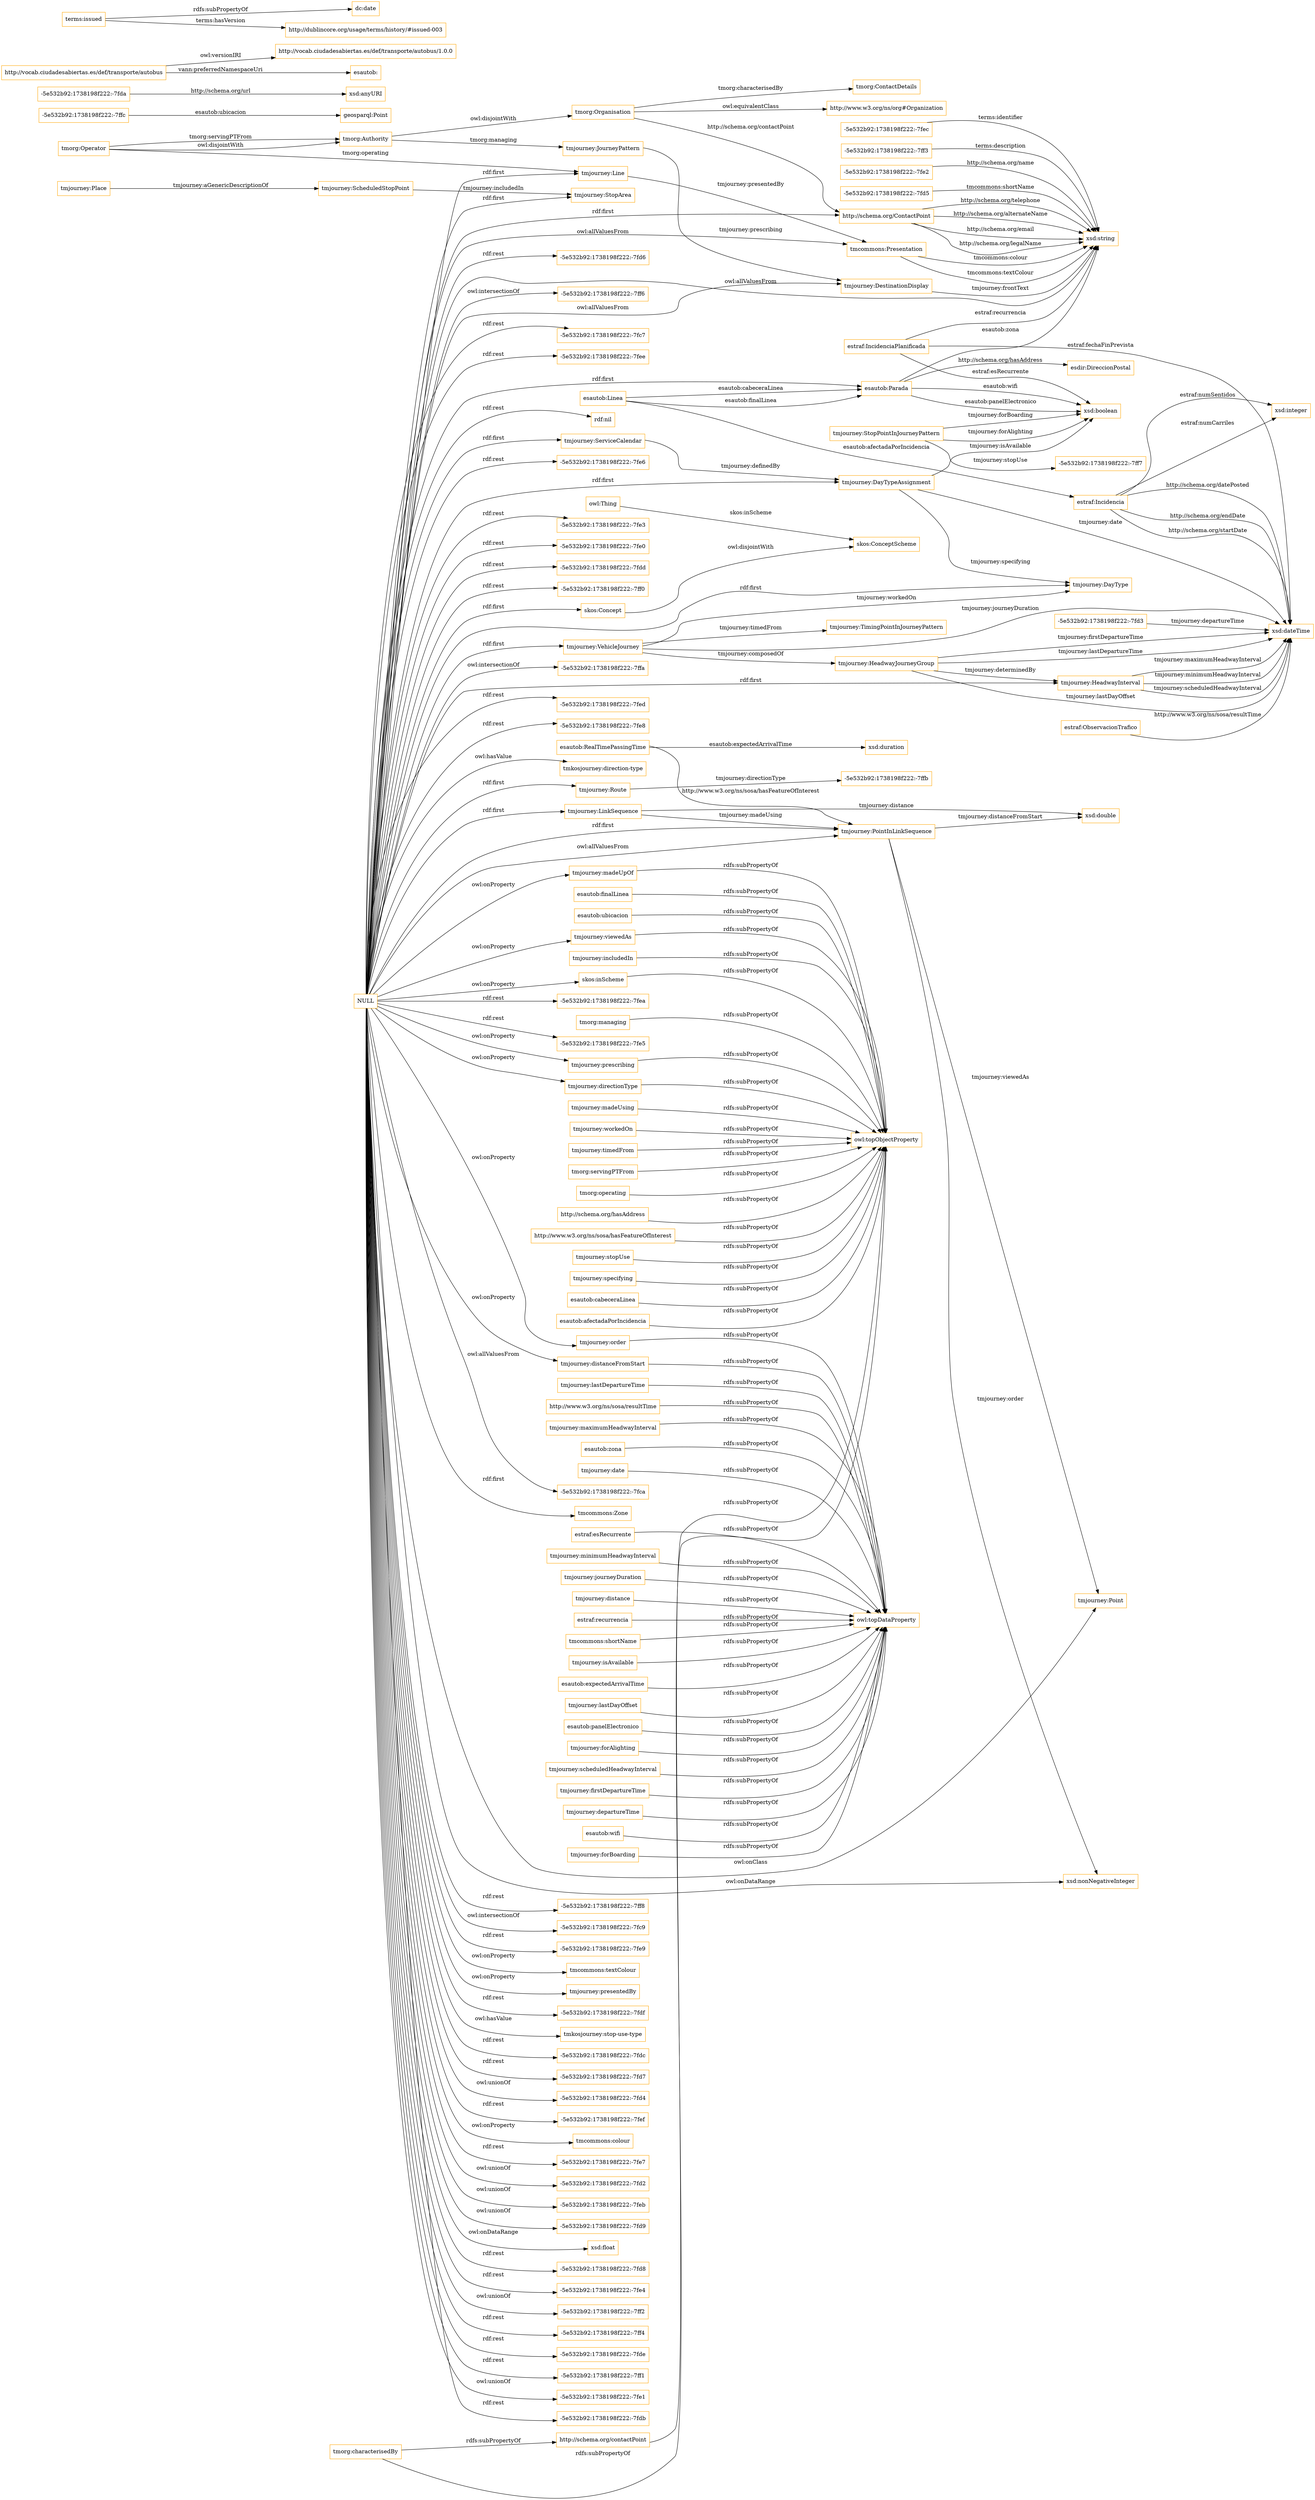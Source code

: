 digraph ar2dtool_diagram { 
rankdir=LR;
size="1501"
node [shape = rectangle, color="orange"]; "-5e532b92:1738198f222:-7fec" "tmjourney:StopArea" "tmjourney:VehicleJourney" "tmcommons:Presentation" "tmjourney:Line" "esautob:Linea" "tmorg:ContactDetails" "-5e532b92:1738198f222:-7fd3" "geosparql:Point" "tmorg:Organisation" "tmjourney:DestinationDisplay" "http://schema.org/ContactPoint" "tmjourney:JourneyPattern" "-5e532b92:1738198f222:-7ffb" "tmjourney:Route" "-5e532b92:1738198f222:-7ff3" "-5e532b92:1738198f222:-7fe2" "http://www.w3.org/ns/org#Organization" "tmjourney:HeadwayInterval" "skos:ConceptScheme" "esautob:RealTimePassingTime" "-5e532b92:1738198f222:-7fca" "-5e532b92:1738198f222:-7fd5" "tmcommons:Zone" "skos:Concept" "tmjourney:StopPointInJourneyPattern" "tmjourney:TimingPointInJourneyPattern" "estraf:IncidenciaPlanificada" "tmorg:Authority" "estraf:Incidencia" "tmjourney:DayTypeAssignment" "tmjourney:HeadwayJourneyGroup" "-5e532b92:1738198f222:-7ff7" "tmjourney:ServiceCalendar" "-5e532b92:1738198f222:-7fda" "esautob:Parada" "tmjourney:DayType" "tmjourney:PointInLinkSequence" "tmjourney:Point" "tmjourney:LinkSequence" "tmjourney:ScheduledStopPoint" "tmorg:Operator" ; /*classes style*/
	"estraf:recurrencia" -> "owl:topDataProperty" [ label = "rdfs:subPropertyOf" ];
	"tmjourney:prescribing" -> "owl:topObjectProperty" [ label = "rdfs:subPropertyOf" ];
	"tmorg:Organisation" -> "http://www.w3.org/ns/org#Organization" [ label = "owl:equivalentClass" ];
	"http://vocab.ciudadesabiertas.es/def/transporte/autobus" -> "http://vocab.ciudadesabiertas.es/def/transporte/autobus/1.0.0" [ label = "owl:versionIRI" ];
	"http://vocab.ciudadesabiertas.es/def/transporte/autobus" -> "esautob:" [ label = "vann:preferredNamespaceUri" ];
	"tmcommons:shortName" -> "owl:topDataProperty" [ label = "rdfs:subPropertyOf" ];
	"tmjourney:directionType" -> "owl:topObjectProperty" [ label = "rdfs:subPropertyOf" ];
	"tmorg:Authority" -> "tmorg:Organisation" [ label = "owl:disjointWith" ];
	"tmorg:Operator" -> "tmorg:Authority" [ label = "owl:disjointWith" ];
	"tmjourney:isAvailable" -> "owl:topDataProperty" [ label = "rdfs:subPropertyOf" ];
	"tmjourney:workedOn" -> "owl:topObjectProperty" [ label = "rdfs:subPropertyOf" ];
	"esautob:expectedArrivalTime" -> "owl:topDataProperty" [ label = "rdfs:subPropertyOf" ];
	"tmjourney:timedFrom" -> "owl:topObjectProperty" [ label = "rdfs:subPropertyOf" ];
	"tmjourney:lastDayOffset" -> "owl:topDataProperty" [ label = "rdfs:subPropertyOf" ];
	"esautob:panelElectronico" -> "owl:topDataProperty" [ label = "rdfs:subPropertyOf" ];
	"tmjourney:forAlighting" -> "owl:topDataProperty" [ label = "rdfs:subPropertyOf" ];
	"tmjourney:scheduledHeadwayInterval" -> "owl:topDataProperty" [ label = "rdfs:subPropertyOf" ];
	"tmorg:servingPTFrom" -> "owl:topObjectProperty" [ label = "rdfs:subPropertyOf" ];
	"tmjourney:distanceFromStart" -> "owl:topDataProperty" [ label = "rdfs:subPropertyOf" ];
	"tmorg:operating" -> "owl:topObjectProperty" [ label = "rdfs:subPropertyOf" ];
	"tmjourney:madeUpOf" -> "owl:topObjectProperty" [ label = "rdfs:subPropertyOf" ];
	"tmjourney:departureTime" -> "owl:topDataProperty" [ label = "rdfs:subPropertyOf" ];
	"http://schema.org/hasAddress" -> "owl:topObjectProperty" [ label = "rdfs:subPropertyOf" ];
	"esautob:wifi" -> "owl:topDataProperty" [ label = "rdfs:subPropertyOf" ];
	"tmjourney:forBoarding" -> "owl:topDataProperty" [ label = "rdfs:subPropertyOf" ];
	"skos:Concept" -> "skos:ConceptScheme" [ label = "owl:disjointWith" ];
	"tmjourney:viewedAs" -> "owl:topObjectProperty" [ label = "rdfs:subPropertyOf" ];
	"tmjourney:lastDepartureTime" -> "owl:topDataProperty" [ label = "rdfs:subPropertyOf" ];
	"http://www.w3.org/ns/sosa/hasFeatureOfInterest" -> "owl:topObjectProperty" [ label = "rdfs:subPropertyOf" ];
	"tmjourney:specifying" -> "owl:topObjectProperty" [ label = "rdfs:subPropertyOf" ];
	"http://www.w3.org/ns/sosa/resultTime" -> "owl:topDataProperty" [ label = "rdfs:subPropertyOf" ];
	"skos:inScheme" -> "owl:topObjectProperty" [ label = "rdfs:subPropertyOf" ];
	"NULL" -> "-5e532b92:1738198f222:-7fe9" [ label = "rdf:rest" ];
	"NULL" -> "tmjourney:HeadwayInterval" [ label = "rdf:first" ];
	"NULL" -> "tmcommons:textColour" [ label = "owl:onProperty" ];
	"NULL" -> "tmjourney:presentedBy" [ label = "owl:onProperty" ];
	"NULL" -> "-5e532b92:1738198f222:-7fdf" [ label = "rdf:rest" ];
	"NULL" -> "skos:Concept" [ label = "rdf:first" ];
	"NULL" -> "tmjourney:directionType" [ label = "owl:onProperty" ];
	"NULL" -> "tmjourney:Point" [ label = "owl:onClass" ];
	"NULL" -> "tmkosjourney:stop-use-type" [ label = "owl:hasValue" ];
	"NULL" -> "-5e532b92:1738198f222:-7fdc" [ label = "rdf:rest" ];
	"NULL" -> "-5e532b92:1738198f222:-7fd7" [ label = "rdf:rest" ];
	"NULL" -> "tmjourney:LinkSequence" [ label = "rdf:first" ];
	"NULL" -> "tmjourney:VehicleJourney" [ label = "rdf:first" ];
	"NULL" -> "tmjourney:distanceFromStart" [ label = "owl:onProperty" ];
	"NULL" -> "-5e532b92:1738198f222:-7fd4" [ label = "owl:unionOf" ];
	"NULL" -> "-5e532b92:1738198f222:-7fef" [ label = "rdf:rest" ];
	"NULL" -> "tmjourney:StopArea" [ label = "rdf:first" ];
	"NULL" -> "tmjourney:viewedAs" [ label = "owl:onProperty" ];
	"NULL" -> "tmjourney:PointInLinkSequence" [ label = "owl:allValuesFrom" ];
	"NULL" -> "xsd:string" [ label = "owl:allValuesFrom" ];
	"NULL" -> "tmcommons:colour" [ label = "owl:onProperty" ];
	"NULL" -> "-5e532b92:1738198f222:-7fe7" [ label = "rdf:rest" ];
	"NULL" -> "tmjourney:DestinationDisplay" [ label = "owl:allValuesFrom" ];
	"NULL" -> "-5e532b92:1738198f222:-7fd2" [ label = "owl:unionOf" ];
	"NULL" -> "-5e532b92:1738198f222:-7feb" [ label = "owl:unionOf" ];
	"NULL" -> "-5e532b92:1738198f222:-7fd9" [ label = "owl:unionOf" ];
	"NULL" -> "xsd:float" [ label = "owl:onDataRange" ];
	"NULL" -> "-5e532b92:1738198f222:-7fd8" [ label = "rdf:rest" ];
	"NULL" -> "tmcommons:Presentation" [ label = "owl:allValuesFrom" ];
	"NULL" -> "tmjourney:ServiceCalendar" [ label = "rdf:first" ];
	"NULL" -> "-5e532b92:1738198f222:-7fe4" [ label = "rdf:rest" ];
	"NULL" -> "-5e532b92:1738198f222:-7fca" [ label = "owl:allValuesFrom" ];
	"NULL" -> "tmjourney:DayTypeAssignment" [ label = "rdf:first" ];
	"NULL" -> "-5e532b92:1738198f222:-7ff2" [ label = "owl:unionOf" ];
	"NULL" -> "-5e532b92:1738198f222:-7ff4" [ label = "rdf:rest" ];
	"NULL" -> "-5e532b92:1738198f222:-7fde" [ label = "rdf:rest" ];
	"NULL" -> "tmjourney:PointInLinkSequence" [ label = "rdf:first" ];
	"NULL" -> "-5e532b92:1738198f222:-7ff1" [ label = "rdf:rest" ];
	"NULL" -> "-5e532b92:1738198f222:-7fe1" [ label = "owl:unionOf" ];
	"NULL" -> "-5e532b92:1738198f222:-7fdb" [ label = "rdf:rest" ];
	"NULL" -> "-5e532b92:1738198f222:-7fd6" [ label = "rdf:rest" ];
	"NULL" -> "-5e532b92:1738198f222:-7ff6" [ label = "owl:intersectionOf" ];
	"NULL" -> "-5e532b92:1738198f222:-7fc7" [ label = "rdf:rest" ];
	"NULL" -> "-5e532b92:1738198f222:-7fee" [ label = "rdf:rest" ];
	"NULL" -> "rdf:nil" [ label = "rdf:rest" ];
	"NULL" -> "tmjourney:madeUpOf" [ label = "owl:onProperty" ];
	"NULL" -> "tmjourney:Line" [ label = "rdf:first" ];
	"NULL" -> "http://schema.org/ContactPoint" [ label = "rdf:first" ];
	"NULL" -> "-5e532b92:1738198f222:-7fe6" [ label = "rdf:rest" ];
	"NULL" -> "tmjourney:order" [ label = "owl:onProperty" ];
	"NULL" -> "tmjourney:DayType" [ label = "rdf:first" ];
	"NULL" -> "-5e532b92:1738198f222:-7fe3" [ label = "rdf:rest" ];
	"NULL" -> "-5e532b92:1738198f222:-7fe0" [ label = "rdf:rest" ];
	"NULL" -> "tmcommons:Zone" [ label = "rdf:first" ];
	"NULL" -> "tmjourney:Route" [ label = "rdf:first" ];
	"NULL" -> "-5e532b92:1738198f222:-7fdd" [ label = "rdf:rest" ];
	"NULL" -> "-5e532b92:1738198f222:-7ff0" [ label = "rdf:rest" ];
	"NULL" -> "-5e532b92:1738198f222:-7ffa" [ label = "owl:intersectionOf" ];
	"NULL" -> "xsd:nonNegativeInteger" [ label = "owl:onDataRange" ];
	"NULL" -> "skos:inScheme" [ label = "owl:onProperty" ];
	"NULL" -> "-5e532b92:1738198f222:-7fed" [ label = "rdf:rest" ];
	"NULL" -> "-5e532b92:1738198f222:-7fe8" [ label = "rdf:rest" ];
	"NULL" -> "tmkosjourney:direction-type" [ label = "owl:hasValue" ];
	"NULL" -> "-5e532b92:1738198f222:-7fea" [ label = "rdf:rest" ];
	"NULL" -> "-5e532b92:1738198f222:-7fe5" [ label = "rdf:rest" ];
	"NULL" -> "tmjourney:prescribing" [ label = "owl:onProperty" ];
	"NULL" -> "-5e532b92:1738198f222:-7ff8" [ label = "rdf:rest" ];
	"NULL" -> "esautob:Parada" [ label = "rdf:first" ];
	"NULL" -> "-5e532b92:1738198f222:-7fc9" [ label = "owl:intersectionOf" ];
	"esautob:zona" -> "owl:topDataProperty" [ label = "rdfs:subPropertyOf" ];
	"tmorg:characterisedBy" -> "http://schema.org/contactPoint" [ label = "rdfs:subPropertyOf" ];
	"tmorg:characterisedBy" -> "owl:topObjectProperty" [ label = "rdfs:subPropertyOf" ];
	"esautob:cabeceraLinea" -> "owl:topObjectProperty" [ label = "rdfs:subPropertyOf" ];
	"tmjourney:date" -> "owl:topDataProperty" [ label = "rdfs:subPropertyOf" ];
	"tmjourney:firstDepartureTime" -> "owl:topDataProperty" [ label = "rdfs:subPropertyOf" ];
	"http://schema.org/contactPoint" -> "owl:topObjectProperty" [ label = "rdfs:subPropertyOf" ];
	"tmjourney:maximumHeadwayInterval" -> "owl:topDataProperty" [ label = "rdfs:subPropertyOf" ];
	"esautob:afectadaPorIncidencia" -> "owl:topObjectProperty" [ label = "rdfs:subPropertyOf" ];
	"esautob:finalLinea" -> "owl:topObjectProperty" [ label = "rdfs:subPropertyOf" ];
	"esautob:ubicacion" -> "owl:topObjectProperty" [ label = "rdfs:subPropertyOf" ];
	"terms:issued" -> "dc:date" [ label = "rdfs:subPropertyOf" ];
	"terms:issued" -> "http://dublincore.org/usage/terms/history/#issued-003" [ label = "terms:hasVersion" ];
	"tmjourney:includedIn" -> "owl:topObjectProperty" [ label = "rdfs:subPropertyOf" ];
	"estraf:esRecurrente" -> "owl:topDataProperty" [ label = "rdfs:subPropertyOf" ];
	"tmorg:managing" -> "owl:topObjectProperty" [ label = "rdfs:subPropertyOf" ];
	"tmjourney:minimumHeadwayInterval" -> "owl:topDataProperty" [ label = "rdfs:subPropertyOf" ];
	"tmjourney:order" -> "owl:topDataProperty" [ label = "rdfs:subPropertyOf" ];
	"tmjourney:journeyDuration" -> "owl:topDataProperty" [ label = "rdfs:subPropertyOf" ];
	"tmjourney:madeUsing" -> "owl:topObjectProperty" [ label = "rdfs:subPropertyOf" ];
	"tmjourney:distance" -> "owl:topDataProperty" [ label = "rdfs:subPropertyOf" ];
	"tmjourney:stopUse" -> "owl:topObjectProperty" [ label = "rdfs:subPropertyOf" ];
	"estraf:Incidencia" -> "xsd:dateTime" [ label = "http://schema.org/startDate" ];
	"http://schema.org/ContactPoint" -> "xsd:string" [ label = "http://schema.org/alternateName" ];
	"esautob:Linea" -> "esautob:Parada" [ label = "esautob:finalLinea" ];
	"tmjourney:DayTypeAssignment" -> "tmjourney:DayType" [ label = "tmjourney:specifying" ];
	"tmorg:Operator" -> "tmorg:Authority" [ label = "tmorg:servingPTFrom" ];
	"tmjourney:StopPointInJourneyPattern" -> "xsd:boolean" [ label = "tmjourney:forBoarding" ];
	"tmjourney:HeadwayJourneyGroup" -> "xsd:dateTime" [ label = "tmjourney:firstDepartureTime" ];
	"-5e532b92:1738198f222:-7ff3" -> "xsd:string" [ label = "terms:description" ];
	"tmjourney:PointInLinkSequence" -> "tmjourney:Point" [ label = "tmjourney:viewedAs" ];
	"-5e532b92:1738198f222:-7fda" -> "xsd:anyURI" [ label = "http://schema.org/url" ];
	"esautob:Linea" -> "estraf:Incidencia" [ label = "esautob:afectadaPorIncidencia" ];
	"owl:Thing" -> "skos:ConceptScheme" [ label = "skos:inScheme" ];
	"tmjourney:LinkSequence" -> "tmjourney:PointInLinkSequence" [ label = "tmjourney:madeUsing" ];
	"estraf:IncidenciaPlanificada" -> "xsd:dateTime" [ label = "estraf:fechaFinPrevista" ];
	"http://schema.org/ContactPoint" -> "xsd:string" [ label = "http://schema.org/email" ];
	"tmjourney:HeadwayJourneyGroup" -> "xsd:dateTime" [ label = "tmjourney:lastDayOffset" ];
	"estraf:Incidencia" -> "xsd:dateTime" [ label = "http://schema.org/datePosted" ];
	"tmjourney:HeadwayInterval" -> "xsd:dateTime" [ label = "tmjourney:minimumHeadwayInterval" ];
	"esautob:Linea" -> "esautob:Parada" [ label = "esautob:cabeceraLinea" ];
	"esautob:Parada" -> "xsd:string" [ label = "esautob:zona" ];
	"tmorg:Operator" -> "tmjourney:Line" [ label = "tmorg:operating" ];
	"esautob:RealTimePassingTime" -> "tmjourney:PointInLinkSequence" [ label = "http://www.w3.org/ns/sosa/hasFeatureOfInterest" ];
	"tmjourney:DestinationDisplay" -> "xsd:string" [ label = "tmjourney:frontText" ];
	"tmorg:Organisation" -> "http://schema.org/ContactPoint" [ label = "http://schema.org/contactPoint" ];
	"esautob:Parada" -> "xsd:boolean" [ label = "esautob:wifi" ];
	"estraf:Incidencia" -> "xsd:dateTime" [ label = "http://schema.org/endDate" ];
	"estraf:Incidencia" -> "xsd:integer" [ label = "estraf:numCarriles" ];
	"estraf:ObservacionTrafico" -> "xsd:dateTime" [ label = "http://www.w3.org/ns/sosa/resultTime" ];
	"tmjourney:ScheduledStopPoint" -> "tmjourney:StopArea" [ label = "tmjourney:includedIn" ];
	"tmjourney:DayTypeAssignment" -> "xsd:dateTime" [ label = "tmjourney:date" ];
	"esautob:Parada" -> "esdir:DireccionPostal" [ label = "http://schema.org/hasAddress" ];
	"tmjourney:Line" -> "tmcommons:Presentation" [ label = "tmjourney:presentedBy" ];
	"tmjourney:VehicleJourney" -> "tmjourney:DayType" [ label = "tmjourney:workedOn" ];
	"tmjourney:VehicleJourney" -> "xsd:dateTime" [ label = "tmjourney:journeyDuration" ];
	"tmjourney:StopPointInJourneyPattern" -> "xsd:boolean" [ label = "tmjourney:forAlighting" ];
	"-5e532b92:1738198f222:-7fd3" -> "xsd:dateTime" [ label = "tmjourney:departureTime" ];
	"-5e532b92:1738198f222:-7ffc" -> "geosparql:Point" [ label = "esautob:ubicacion" ];
	"tmjourney:HeadwayJourneyGroup" -> "tmjourney:HeadwayInterval" [ label = "tmjourney:determinedBy" ];
	"tmjourney:HeadwayInterval" -> "xsd:dateTime" [ label = "tmjourney:scheduledHeadwayInterval" ];
	"tmorg:Authority" -> "tmjourney:JourneyPattern" [ label = "tmorg:managing" ];
	"tmjourney:HeadwayJourneyGroup" -> "xsd:dateTime" [ label = "tmjourney:lastDepartureTime" ];
	"tmjourney:HeadwayInterval" -> "xsd:dateTime" [ label = "tmjourney:maximumHeadwayInterval" ];
	"tmjourney:Place" -> "tmjourney:ScheduledStopPoint" [ label = "tmjourney:aGenericDescriptionOf" ];
	"tmjourney:PointInLinkSequence" -> "xsd:double" [ label = "tmjourney:distanceFromStart" ];
	"tmjourney:StopPointInJourneyPattern" -> "-5e532b92:1738198f222:-7ff7" [ label = "tmjourney:stopUse" ];
	"esautob:Parada" -> "xsd:boolean" [ label = "esautob:panelElectronico" ];
	"http://schema.org/ContactPoint" -> "xsd:string" [ label = "http://schema.org/legalName" ];
	"tmjourney:ServiceCalendar" -> "tmjourney:DayTypeAssignment" [ label = "tmjourney:definedBy" ];
	"tmjourney:LinkSequence" -> "xsd:double" [ label = "tmjourney:distance" ];
	"-5e532b92:1738198f222:-7fe2" -> "xsd:string" [ label = "http://schema.org/name" ];
	"tmjourney:PointInLinkSequence" -> "xsd:nonNegativeInteger" [ label = "tmjourney:order" ];
	"tmjourney:VehicleJourney" -> "tmjourney:HeadwayJourneyGroup" [ label = "tmjourney:composedOf" ];
	"estraf:IncidenciaPlanificada" -> "xsd:string" [ label = "estraf:recurrencia" ];
	"tmjourney:JourneyPattern" -> "tmjourney:DestinationDisplay" [ label = "tmjourney:prescribing" ];
	"-5e532b92:1738198f222:-7fec" -> "xsd:string" [ label = "terms:identifier" ];
	"esautob:RealTimePassingTime" -> "xsd:duration" [ label = "esautob:expectedArrivalTime" ];
	"tmjourney:VehicleJourney" -> "tmjourney:TimingPointInJourneyPattern" [ label = "tmjourney:timedFrom" ];
	"tmorg:Organisation" -> "tmorg:ContactDetails" [ label = "tmorg:characterisedBy" ];
	"estraf:Incidencia" -> "xsd:integer" [ label = "estraf:numSentidos" ];
	"tmjourney:DayTypeAssignment" -> "xsd:boolean" [ label = "tmjourney:isAvailable" ];
	"estraf:IncidenciaPlanificada" -> "xsd:boolean" [ label = "estraf:esRecurrente" ];
	"http://schema.org/ContactPoint" -> "xsd:string" [ label = "http://schema.org/telephone" ];
	"tmjourney:Route" -> "-5e532b92:1738198f222:-7ffb" [ label = "tmjourney:directionType" ];
	"tmcommons:Presentation" -> "xsd:string" [ label = "tmcommons:textColour" ];
	"-5e532b92:1738198f222:-7fd5" -> "xsd:string" [ label = "tmcommons:shortName" ];
	"tmcommons:Presentation" -> "xsd:string" [ label = "tmcommons:colour" ];

}

